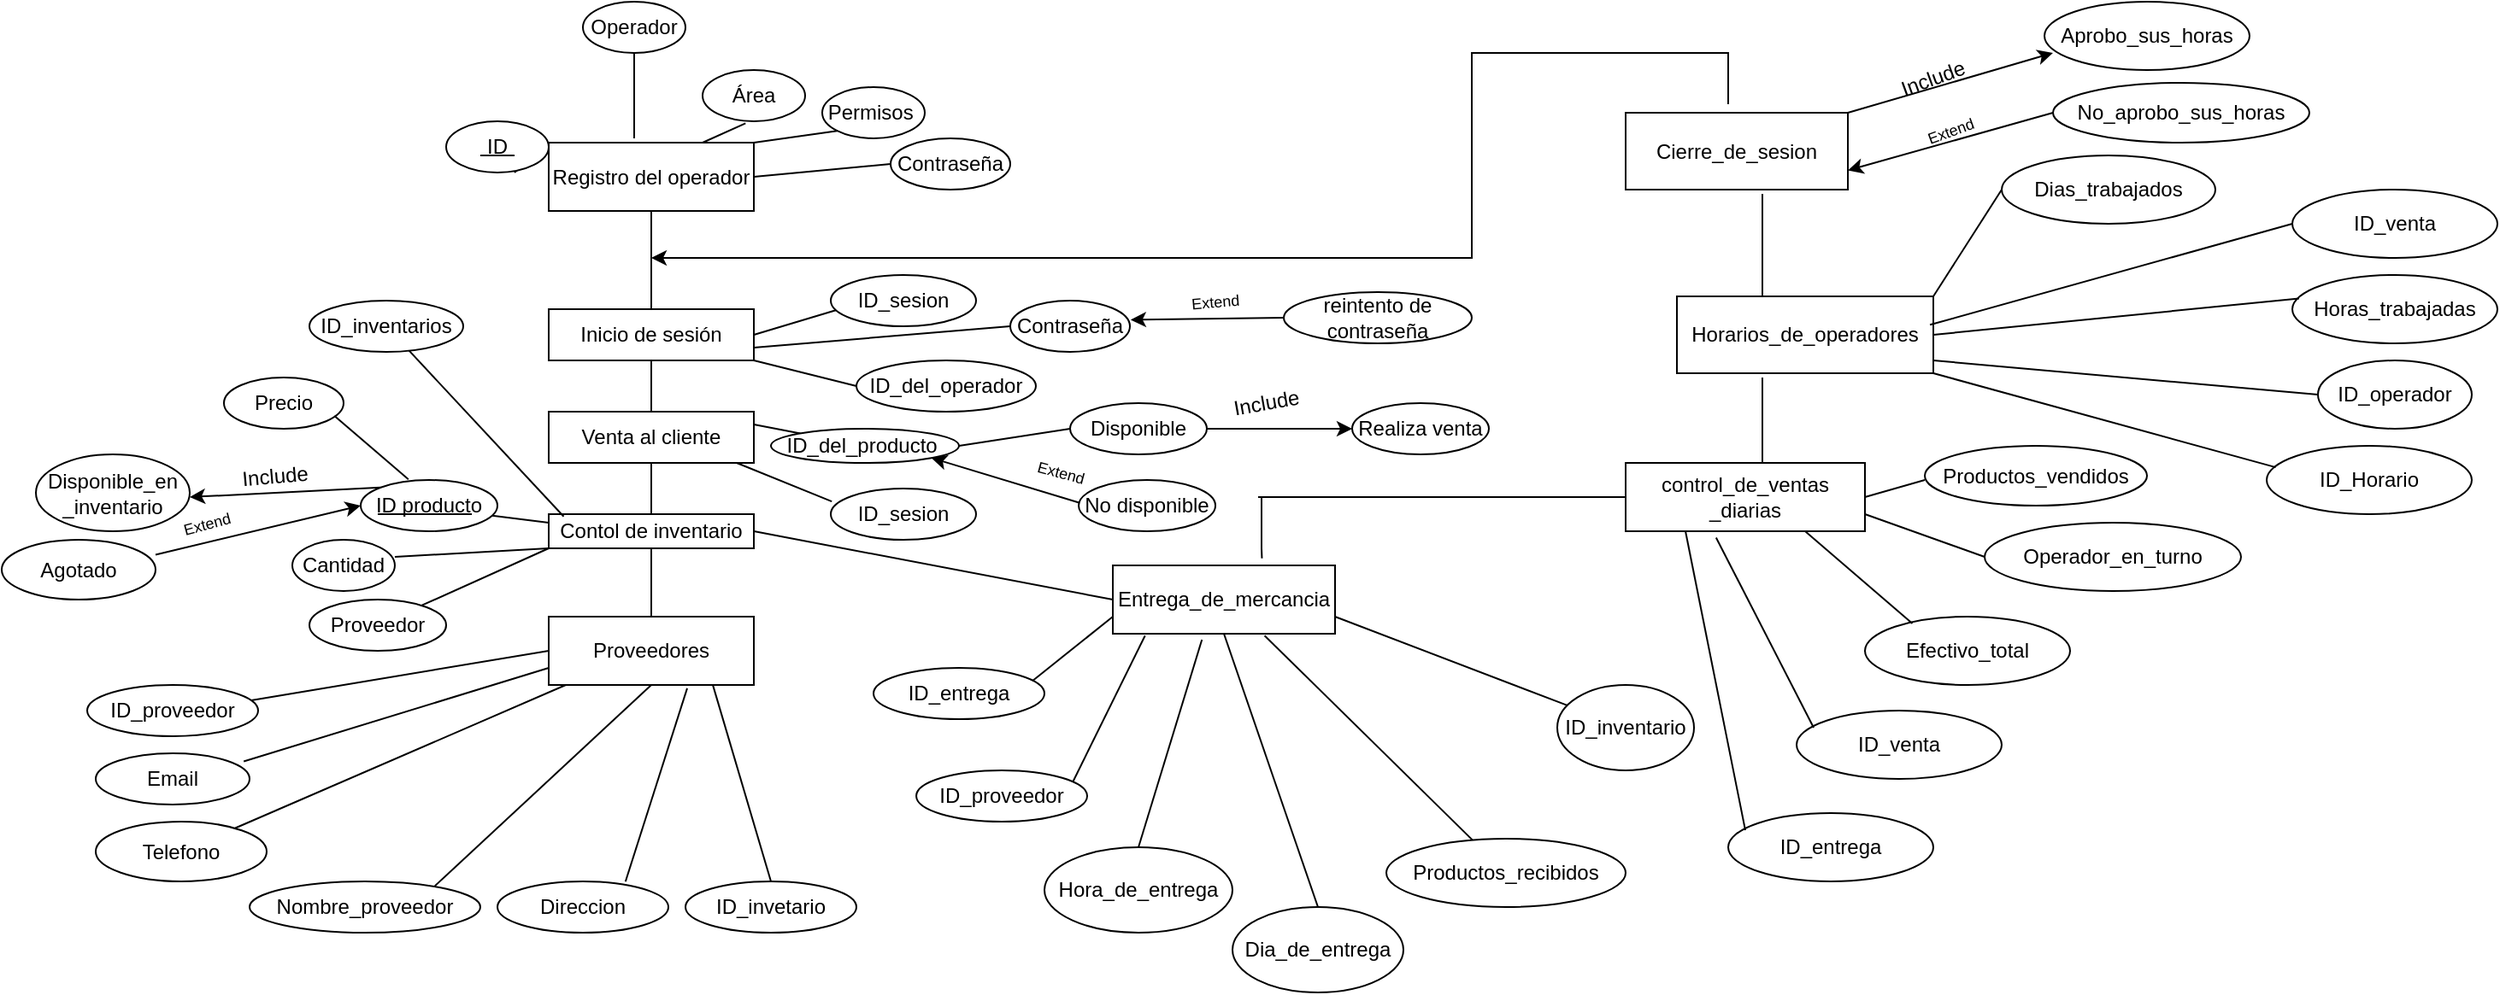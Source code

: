 <mxfile version="23.1.4" type="google">
  <diagram name="Page-1" id="ylj5hwpVgLErkXvnG4pp">
    <mxGraphModel grid="1" page="1" gridSize="10" guides="1" tooltips="1" connect="1" arrows="1" fold="1" pageScale="1" pageWidth="850" pageHeight="1100" math="0" shadow="0">
      <root>
        <mxCell id="0" />
        <mxCell id="1" parent="0" />
        <mxCell id="eLQsRvn9i9R8ugrclSOC-1" value="Registro del operador" style="rounded=0;whiteSpace=wrap;html=1;" vertex="1" parent="1">
          <mxGeometry x="340" y="52.5" width="120" height="40" as="geometry" />
        </mxCell>
        <mxCell id="eLQsRvn9i9R8ugrclSOC-3" value="" style="endArrow=none;html=1;rounded=0;entryX=0;entryY=0;entryDx=0;entryDy=0;" edge="1" parent="1" target="eLQsRvn9i9R8ugrclSOC-1">
          <mxGeometry width="50" height="50" relative="1" as="geometry">
            <mxPoint x="320" y="70" as="sourcePoint" />
            <mxPoint x="340" y="70" as="targetPoint" />
          </mxGeometry>
        </mxCell>
        <mxCell id="eLQsRvn9i9R8ugrclSOC-4" value="ID" style="ellipse;whiteSpace=wrap;html=1;" vertex="1" parent="1">
          <mxGeometry x="280" y="40" width="60" height="30" as="geometry" />
        </mxCell>
        <mxCell id="eLQsRvn9i9R8ugrclSOC-5" value="" style="endArrow=none;html=1;rounded=0;" edge="1" parent="1">
          <mxGeometry width="50" height="50" relative="1" as="geometry">
            <mxPoint x="300" y="60" as="sourcePoint" />
            <mxPoint x="300" y="60" as="targetPoint" />
            <Array as="points">
              <mxPoint x="320" y="60" />
            </Array>
          </mxGeometry>
        </mxCell>
        <mxCell id="eLQsRvn9i9R8ugrclSOC-7" value="Operador" style="ellipse;whiteSpace=wrap;html=1;" vertex="1" parent="1">
          <mxGeometry x="360" y="-30" width="60" height="30" as="geometry" />
        </mxCell>
        <mxCell id="eLQsRvn9i9R8ugrclSOC-8" value="" style="endArrow=none;html=1;rounded=0;entryX=0.5;entryY=1;entryDx=0;entryDy=0;" edge="1" parent="1" target="eLQsRvn9i9R8ugrclSOC-7">
          <mxGeometry width="50" height="50" relative="1" as="geometry">
            <mxPoint x="390" y="50" as="sourcePoint" />
            <mxPoint x="540" y="30" as="targetPoint" />
            <Array as="points" />
          </mxGeometry>
        </mxCell>
        <mxCell id="eLQsRvn9i9R8ugrclSOC-16" value="Área" style="ellipse;whiteSpace=wrap;html=1;" vertex="1" parent="1">
          <mxGeometry x="430" y="10" width="60" height="30" as="geometry" />
        </mxCell>
        <mxCell id="eLQsRvn9i9R8ugrclSOC-17" value="" style="endArrow=none;html=1;rounded=0;entryX=0.419;entryY=1.039;entryDx=0;entryDy=0;entryPerimeter=0;exitX=0.75;exitY=0;exitDx=0;exitDy=0;" edge="1" parent="1" source="eLQsRvn9i9R8ugrclSOC-1" target="eLQsRvn9i9R8ugrclSOC-16">
          <mxGeometry width="50" height="50" relative="1" as="geometry">
            <mxPoint x="400" y="160" as="sourcePoint" />
            <mxPoint x="450" y="110" as="targetPoint" />
          </mxGeometry>
        </mxCell>
        <mxCell id="eLQsRvn9i9R8ugrclSOC-18" value="Permisos&amp;nbsp;" style="ellipse;whiteSpace=wrap;html=1;" vertex="1" parent="1">
          <mxGeometry x="500" y="20" width="60" height="30" as="geometry" />
        </mxCell>
        <mxCell id="eLQsRvn9i9R8ugrclSOC-19" value="" style="endArrow=none;html=1;rounded=0;entryX=0;entryY=1;entryDx=0;entryDy=0;exitX=1;exitY=0;exitDx=0;exitDy=0;" edge="1" parent="1" source="eLQsRvn9i9R8ugrclSOC-1" target="eLQsRvn9i9R8ugrclSOC-18">
          <mxGeometry width="50" height="50" relative="1" as="geometry">
            <mxPoint x="400" y="160" as="sourcePoint" />
            <mxPoint x="450" y="110" as="targetPoint" />
          </mxGeometry>
        </mxCell>
        <mxCell id="eLQsRvn9i9R8ugrclSOC-20" value="Contraseña" style="ellipse;whiteSpace=wrap;html=1;" vertex="1" parent="1">
          <mxGeometry x="540" y="50" width="70" height="30" as="geometry" />
        </mxCell>
        <mxCell id="eLQsRvn9i9R8ugrclSOC-21" value="" style="endArrow=none;html=1;rounded=0;entryX=0;entryY=0.5;entryDx=0;entryDy=0;exitX=1;exitY=0.5;exitDx=0;exitDy=0;" edge="1" parent="1" source="eLQsRvn9i9R8ugrclSOC-1" target="eLQsRvn9i9R8ugrclSOC-20">
          <mxGeometry width="50" height="50" relative="1" as="geometry">
            <mxPoint x="400" y="160" as="sourcePoint" />
            <mxPoint x="450" y="110" as="targetPoint" />
          </mxGeometry>
        </mxCell>
        <mxCell id="eLQsRvn9i9R8ugrclSOC-22" value="" style="endArrow=none;html=1;rounded=0;entryX=0.5;entryY=1;entryDx=0;entryDy=0;" edge="1" parent="1" target="eLQsRvn9i9R8ugrclSOC-1">
          <mxGeometry width="50" height="50" relative="1" as="geometry">
            <mxPoint x="400" y="150" as="sourcePoint" />
            <mxPoint x="450" y="170" as="targetPoint" />
          </mxGeometry>
        </mxCell>
        <mxCell id="eLQsRvn9i9R8ugrclSOC-23" value="Inicio de sesión" style="rounded=0;whiteSpace=wrap;html=1;" vertex="1" parent="1">
          <mxGeometry x="340" y="150" width="120" height="30" as="geometry" />
        </mxCell>
        <mxCell id="eLQsRvn9i9R8ugrclSOC-24" value="" style="endArrow=none;html=1;rounded=0;entryX=1;entryY=0.5;entryDx=0;entryDy=0;" edge="1" parent="1" target="eLQsRvn9i9R8ugrclSOC-23">
          <mxGeometry width="50" height="50" relative="1" as="geometry">
            <mxPoint x="510" y="150" as="sourcePoint" />
            <mxPoint x="450" y="170" as="targetPoint" />
          </mxGeometry>
        </mxCell>
        <mxCell id="eLQsRvn9i9R8ugrclSOC-25" value="ID_sesion" style="ellipse;whiteSpace=wrap;html=1;" vertex="1" parent="1">
          <mxGeometry x="505" y="130" width="85" height="30" as="geometry" />
        </mxCell>
        <mxCell id="eLQsRvn9i9R8ugrclSOC-27" value="" style="endArrow=none;html=1;rounded=0;entryX=1;entryY=0.75;entryDx=0;entryDy=0;exitX=0;exitY=0.5;exitDx=0;exitDy=0;" edge="1" parent="1" source="eLQsRvn9i9R8ugrclSOC-28" target="eLQsRvn9i9R8ugrclSOC-23">
          <mxGeometry width="50" height="50" relative="1" as="geometry">
            <mxPoint x="580" y="170" as="sourcePoint" />
            <mxPoint x="450" y="170" as="targetPoint" />
          </mxGeometry>
        </mxCell>
        <mxCell id="eLQsRvn9i9R8ugrclSOC-28" value="Contraseña" style="ellipse;whiteSpace=wrap;html=1;" vertex="1" parent="1">
          <mxGeometry x="610" y="145" width="70" height="30" as="geometry" />
        </mxCell>
        <mxCell id="eLQsRvn9i9R8ugrclSOC-30" value="reintento de contraseña" style="ellipse;whiteSpace=wrap;html=1;" vertex="1" parent="1">
          <mxGeometry x="770" y="140" width="110" height="30" as="geometry" />
        </mxCell>
        <mxCell id="eLQsRvn9i9R8ugrclSOC-31" value="&lt;font style=&quot;font-size: 9px;&quot;&gt;Extend&lt;/font&gt;" style="text;html=1;align=center;verticalAlign=middle;whiteSpace=wrap;rounded=0;rotation=-5;" vertex="1" parent="1">
          <mxGeometry x="700" y="130" width="60" height="30" as="geometry" />
        </mxCell>
        <mxCell id="eLQsRvn9i9R8ugrclSOC-32" value="" style="endArrow=classic;html=1;rounded=0;exitX=0;exitY=0.5;exitDx=0;exitDy=0;entryX=1.006;entryY=0.373;entryDx=0;entryDy=0;entryPerimeter=0;" edge="1" parent="1" source="eLQsRvn9i9R8ugrclSOC-30" target="eLQsRvn9i9R8ugrclSOC-28">
          <mxGeometry width="50" height="50" relative="1" as="geometry">
            <mxPoint x="700" y="160" as="sourcePoint" />
            <mxPoint x="500" y="170" as="targetPoint" />
          </mxGeometry>
        </mxCell>
        <mxCell id="eLQsRvn9i9R8ugrclSOC-33" value="" style="endArrow=none;html=1;rounded=0;entryX=0.5;entryY=1;entryDx=0;entryDy=0;" edge="1" parent="1" target="eLQsRvn9i9R8ugrclSOC-23">
          <mxGeometry width="50" height="50" relative="1" as="geometry">
            <mxPoint x="400" y="210" as="sourcePoint" />
            <mxPoint x="500" y="170" as="targetPoint" />
          </mxGeometry>
        </mxCell>
        <mxCell id="eLQsRvn9i9R8ugrclSOC-35" value="Venta al cliente" style="rounded=0;whiteSpace=wrap;html=1;" vertex="1" parent="1">
          <mxGeometry x="340" y="210" width="120" height="30" as="geometry" />
        </mxCell>
        <mxCell id="eLQsRvn9i9R8ugrclSOC-36" value="" style="endArrow=none;html=1;rounded=0;exitX=1;exitY=0.25;exitDx=0;exitDy=0;" edge="1" parent="1" source="eLQsRvn9i9R8ugrclSOC-35" target="eLQsRvn9i9R8ugrclSOC-37">
          <mxGeometry width="50" height="50" relative="1" as="geometry">
            <mxPoint x="450" y="220" as="sourcePoint" />
            <mxPoint x="510" y="210" as="targetPoint" />
          </mxGeometry>
        </mxCell>
        <mxCell id="eLQsRvn9i9R8ugrclSOC-37" value="ID_del_producto&amp;nbsp;" style="ellipse;whiteSpace=wrap;html=1;" vertex="1" parent="1">
          <mxGeometry x="470" y="220" width="110" height="20" as="geometry" />
        </mxCell>
        <mxCell id="eLQsRvn9i9R8ugrclSOC-41" value="" style="endArrow=none;html=1;rounded=0;exitX=1;exitY=0.5;exitDx=0;exitDy=0;entryX=0;entryY=0.5;entryDx=0;entryDy=0;" edge="1" parent="1" source="eLQsRvn9i9R8ugrclSOC-37" target="eLQsRvn9i9R8ugrclSOC-49">
          <mxGeometry width="50" height="50" relative="1" as="geometry">
            <mxPoint x="560" y="280" as="sourcePoint" />
            <mxPoint x="611.84" y="220.95" as="targetPoint" />
          </mxGeometry>
        </mxCell>
        <mxCell id="eLQsRvn9i9R8ugrclSOC-48" value="Cantidad" style="ellipse;whiteSpace=wrap;html=1;" vertex="1" parent="1">
          <mxGeometry x="190" y="285" width="59.98" height="30" as="geometry" />
        </mxCell>
        <mxCell id="eLQsRvn9i9R8ugrclSOC-49" value="Disponible" style="ellipse;whiteSpace=wrap;html=1;" vertex="1" parent="1">
          <mxGeometry x="645" y="205" width="80" height="30" as="geometry" />
        </mxCell>
        <mxCell id="eLQsRvn9i9R8ugrclSOC-50" value="No disponible" style="ellipse;whiteSpace=wrap;html=1;" vertex="1" parent="1">
          <mxGeometry x="650.02" y="250" width="80" height="30" as="geometry" />
        </mxCell>
        <mxCell id="eLQsRvn9i9R8ugrclSOC-51" value="&lt;font style=&quot;font-size: 9px;&quot;&gt;Extend&lt;/font&gt;" style="text;html=1;align=center;verticalAlign=middle;whiteSpace=wrap;rounded=0;rotation=15;" vertex="1" parent="1">
          <mxGeometry x="610" y="230" width="60" height="30" as="geometry" />
        </mxCell>
        <mxCell id="eLQsRvn9i9R8ugrclSOC-52" value="" style="endArrow=classic;html=1;rounded=0;exitX=0.75;exitY=1;exitDx=0;exitDy=0;entryX=1;entryY=1;entryDx=0;entryDy=0;" edge="1" parent="1" source="eLQsRvn9i9R8ugrclSOC-51" target="eLQsRvn9i9R8ugrclSOC-37">
          <mxGeometry width="50" height="50" relative="1" as="geometry">
            <mxPoint x="450" y="290" as="sourcePoint" />
            <mxPoint x="500" y="240" as="targetPoint" />
          </mxGeometry>
        </mxCell>
        <mxCell id="eLQsRvn9i9R8ugrclSOC-53" value="" style="endArrow=none;html=1;rounded=0;entryX=0.5;entryY=1;entryDx=0;entryDy=0;" edge="1" parent="1" target="eLQsRvn9i9R8ugrclSOC-35">
          <mxGeometry width="50" height="50" relative="1" as="geometry">
            <mxPoint x="400" y="270" as="sourcePoint" />
            <mxPoint x="500" y="300" as="targetPoint" />
          </mxGeometry>
        </mxCell>
        <mxCell id="eLQsRvn9i9R8ugrclSOC-54" value="Contol de inventario" style="rounded=0;whiteSpace=wrap;html=1;" vertex="1" parent="1">
          <mxGeometry x="340" y="270" width="120" height="20" as="geometry" />
        </mxCell>
        <mxCell id="eLQsRvn9i9R8ugrclSOC-55" value="" style="endArrow=none;html=1;rounded=0;entryX=0;entryY=0.25;entryDx=0;entryDy=0;" edge="1" parent="1" target="eLQsRvn9i9R8ugrclSOC-54">
          <mxGeometry width="50" height="50" relative="1" as="geometry">
            <mxPoint x="300" y="270" as="sourcePoint" />
            <mxPoint x="500" y="180" as="targetPoint" />
          </mxGeometry>
        </mxCell>
        <mxCell id="eLQsRvn9i9R8ugrclSOC-57" value="" style="endArrow=none;html=1;rounded=0;" edge="1" parent="1" target="eLQsRvn9i9R8ugrclSOC-46">
          <mxGeometry width="50" height="50" relative="1" as="geometry">
            <mxPoint x="245" y="270.0" as="sourcePoint" />
            <mxPoint x="265" y="270.0" as="targetPoint" />
            <Array as="points" />
          </mxGeometry>
        </mxCell>
        <mxCell id="eLQsRvn9i9R8ugrclSOC-46" value="ID producto" style="ellipse;whiteSpace=wrap;html=1;" vertex="1" parent="1">
          <mxGeometry x="230" y="250" width="80" height="30" as="geometry" />
        </mxCell>
        <mxCell id="eLQsRvn9i9R8ugrclSOC-58" value="" style="endArrow=none;html=1;rounded=0;exitX=0.125;exitY=0.667;exitDx=0;exitDy=0;exitPerimeter=0;" edge="1" parent="1" source="eLQsRvn9i9R8ugrclSOC-46">
          <mxGeometry width="50" height="50" relative="1" as="geometry">
            <mxPoint x="245" y="320" as="sourcePoint" />
            <mxPoint x="295" y="270" as="targetPoint" />
          </mxGeometry>
        </mxCell>
        <mxCell id="eLQsRvn9i9R8ugrclSOC-59" value="" style="endArrow=none;html=1;rounded=0;" edge="1" parent="1">
          <mxGeometry width="50" height="50" relative="1" as="geometry">
            <mxPoint x="249.98" y="295" as="sourcePoint" />
            <mxPoint x="340" y="290" as="targetPoint" />
            <Array as="points" />
          </mxGeometry>
        </mxCell>
        <mxCell id="eLQsRvn9i9R8ugrclSOC-60" value="Proveedor" style="ellipse;whiteSpace=wrap;html=1;" vertex="1" parent="1">
          <mxGeometry x="200" y="320" width="80" height="30" as="geometry" />
        </mxCell>
        <mxCell id="eLQsRvn9i9R8ugrclSOC-61" value="" style="endArrow=none;html=1;rounded=0;entryX=0;entryY=1;entryDx=0;entryDy=0;" edge="1" parent="1" source="eLQsRvn9i9R8ugrclSOC-60" target="eLQsRvn9i9R8ugrclSOC-54">
          <mxGeometry width="50" height="50" relative="1" as="geometry">
            <mxPoint x="290" y="330" as="sourcePoint" />
            <mxPoint x="340" y="280" as="targetPoint" />
          </mxGeometry>
        </mxCell>
        <mxCell id="eLQsRvn9i9R8ugrclSOC-62" value="Precio" style="ellipse;whiteSpace=wrap;html=1;" vertex="1" parent="1">
          <mxGeometry x="150" y="190" width="70" height="30" as="geometry" />
        </mxCell>
        <mxCell id="eLQsRvn9i9R8ugrclSOC-63" value="" style="endArrow=none;html=1;rounded=0;exitX=0.349;exitY=-0.012;exitDx=0;exitDy=0;exitPerimeter=0;entryX=0.924;entryY=0.749;entryDx=0;entryDy=0;entryPerimeter=0;" edge="1" parent="1" source="eLQsRvn9i9R8ugrclSOC-46" target="eLQsRvn9i9R8ugrclSOC-62">
          <mxGeometry width="50" height="50" relative="1" as="geometry">
            <mxPoint x="160" y="260" as="sourcePoint" />
            <mxPoint x="210" y="210" as="targetPoint" />
          </mxGeometry>
        </mxCell>
        <mxCell id="eLQsRvn9i9R8ugrclSOC-64" value="" style="endArrow=classic;html=1;rounded=0;exitX=1;exitY=0.5;exitDx=0;exitDy=0;entryX=0;entryY=0.5;entryDx=0;entryDy=0;" edge="1" parent="1" source="eLQsRvn9i9R8ugrclSOC-49" target="eLQsRvn9i9R8ugrclSOC-65">
          <mxGeometry width="50" height="50" relative="1" as="geometry">
            <mxPoint x="760" y="210" as="sourcePoint" />
            <mxPoint x="720" y="210" as="targetPoint" />
          </mxGeometry>
        </mxCell>
        <mxCell id="eLQsRvn9i9R8ugrclSOC-65" value="Realiza venta" style="ellipse;whiteSpace=wrap;html=1;" vertex="1" parent="1">
          <mxGeometry x="810" y="205" width="80" height="30" as="geometry" />
        </mxCell>
        <mxCell id="eLQsRvn9i9R8ugrclSOC-66" value="Include" style="text;html=1;align=center;verticalAlign=middle;whiteSpace=wrap;rounded=0;rotation=-10;" vertex="1" parent="1">
          <mxGeometry x="730.02" y="190" width="60" height="30" as="geometry" />
        </mxCell>
        <mxCell id="eLQsRvn9i9R8ugrclSOC-68" value="" style="endArrow=classic;html=1;rounded=0;exitX=0;exitY=0;exitDx=0;exitDy=0;" edge="1" parent="1" source="eLQsRvn9i9R8ugrclSOC-46">
          <mxGeometry width="50" height="50" relative="1" as="geometry">
            <mxPoint x="490" y="420" as="sourcePoint" />
            <mxPoint x="130" y="260" as="targetPoint" />
          </mxGeometry>
        </mxCell>
        <mxCell id="eLQsRvn9i9R8ugrclSOC-69" value="Disponible_en _inventario" style="ellipse;whiteSpace=wrap;html=1;" vertex="1" parent="1">
          <mxGeometry x="40" y="235" width="90" height="45" as="geometry" />
        </mxCell>
        <mxCell id="eLQsRvn9i9R8ugrclSOC-70" value="Agotado" style="ellipse;whiteSpace=wrap;html=1;" vertex="1" parent="1">
          <mxGeometry x="20" y="285" width="90" height="35" as="geometry" />
        </mxCell>
        <mxCell id="eLQsRvn9i9R8ugrclSOC-71" value="Include" style="text;html=1;align=center;verticalAlign=middle;whiteSpace=wrap;rounded=0;rotation=-5;" vertex="1" parent="1">
          <mxGeometry x="150" y="230" width="60" height="35" as="geometry" />
        </mxCell>
        <mxCell id="eLQsRvn9i9R8ugrclSOC-73" value="" style="endArrow=classic;html=1;rounded=0;exitX=1;exitY=0.25;exitDx=0;exitDy=0;exitPerimeter=0;entryX=0;entryY=0.5;entryDx=0;entryDy=0;" edge="1" parent="1" source="eLQsRvn9i9R8ugrclSOC-70" target="eLQsRvn9i9R8ugrclSOC-46">
          <mxGeometry width="50" height="50" relative="1" as="geometry">
            <mxPoint x="150" y="297" as="sourcePoint" />
            <mxPoint x="90" y="303" as="targetPoint" />
          </mxGeometry>
        </mxCell>
        <mxCell id="eLQsRvn9i9R8ugrclSOC-75" value="&lt;font style=&quot;font-size: 9px;&quot;&gt;Extend&lt;/font&gt;" style="text;html=1;align=center;verticalAlign=middle;whiteSpace=wrap;rounded=0;rotation=-15;" vertex="1" parent="1">
          <mxGeometry x="110" y="260" width="60" height="30" as="geometry" />
        </mxCell>
        <mxCell id="eLQsRvn9i9R8ugrclSOC-81" value="" style="endArrow=none;html=1;rounded=0;entryX=0.5;entryY=1;entryDx=0;entryDy=0;" edge="1" parent="1" target="eLQsRvn9i9R8ugrclSOC-54">
          <mxGeometry width="50" height="50" relative="1" as="geometry">
            <mxPoint x="400" y="330" as="sourcePoint" />
            <mxPoint x="540" y="370" as="targetPoint" />
          </mxGeometry>
        </mxCell>
        <mxCell id="eLQsRvn9i9R8ugrclSOC-82" value="Proveedores" style="rounded=0;whiteSpace=wrap;html=1;" vertex="1" parent="1">
          <mxGeometry x="340" y="330" width="120" height="40" as="geometry" />
        </mxCell>
        <mxCell id="eLQsRvn9i9R8ugrclSOC-88" value="" style="endArrow=none;html=1;rounded=0;" edge="1" parent="1" target="eLQsRvn9i9R8ugrclSOC-89">
          <mxGeometry width="50" height="50" relative="1" as="geometry">
            <mxPoint x="350" y="370" as="sourcePoint" />
            <mxPoint x="590" y="310" as="targetPoint" />
            <Array as="points" />
          </mxGeometry>
        </mxCell>
        <mxCell id="eLQsRvn9i9R8ugrclSOC-89" value="Telefono" style="ellipse;whiteSpace=wrap;html=1;" vertex="1" parent="1">
          <mxGeometry x="75" y="450" width="100" height="35" as="geometry" />
        </mxCell>
        <mxCell id="eLQsRvn9i9R8ugrclSOC-90" value="" style="endArrow=none;html=1;rounded=0;entryX=0;entryY=0.5;entryDx=0;entryDy=0;" edge="1" parent="1" target="eLQsRvn9i9R8ugrclSOC-82">
          <mxGeometry width="50" height="50" relative="1" as="geometry">
            <mxPoint x="160" y="380" as="sourcePoint" />
            <mxPoint x="340" y="340" as="targetPoint" />
          </mxGeometry>
        </mxCell>
        <mxCell id="eLQsRvn9i9R8ugrclSOC-91" value="ID_proveedor" style="ellipse;whiteSpace=wrap;html=1;" vertex="1" parent="1">
          <mxGeometry x="70" y="370" width="100" height="30" as="geometry" />
        </mxCell>
        <mxCell id="eLQsRvn9i9R8ugrclSOC-92" value="Email" style="ellipse;whiteSpace=wrap;html=1;" vertex="1" parent="1">
          <mxGeometry x="75" y="410" width="90" height="30" as="geometry" />
        </mxCell>
        <mxCell id="eLQsRvn9i9R8ugrclSOC-93" value="" style="endArrow=none;html=1;rounded=0;exitX=0.962;exitY=0.159;exitDx=0;exitDy=0;exitPerimeter=0;entryX=0;entryY=0.75;entryDx=0;entryDy=0;" edge="1" parent="1" source="eLQsRvn9i9R8ugrclSOC-92" target="eLQsRvn9i9R8ugrclSOC-82">
          <mxGeometry width="50" height="50" relative="1" as="geometry">
            <mxPoint x="580" y="420" as="sourcePoint" />
            <mxPoint x="630" y="370" as="targetPoint" />
          </mxGeometry>
        </mxCell>
        <mxCell id="eLQsRvn9i9R8ugrclSOC-94" value="" style="endArrow=none;html=1;rounded=0;exitX=1;exitY=0.5;exitDx=0;exitDy=0;entryX=0;entryY=0.5;entryDx=0;entryDy=0;" edge="1" parent="1" source="eLQsRvn9i9R8ugrclSOC-54" target="eLQsRvn9i9R8ugrclSOC-95">
          <mxGeometry width="50" height="50" relative="1" as="geometry">
            <mxPoint x="580" y="240" as="sourcePoint" />
            <mxPoint x="680" y="310" as="targetPoint" />
          </mxGeometry>
        </mxCell>
        <mxCell id="eLQsRvn9i9R8ugrclSOC-95" value="Entrega_de_mercancia" style="rounded=0;whiteSpace=wrap;html=1;" vertex="1" parent="1">
          <mxGeometry x="670" y="300" width="130" height="40" as="geometry" />
        </mxCell>
        <mxCell id="eLQsRvn9i9R8ugrclSOC-96" value="Productos_recibidos" style="ellipse;whiteSpace=wrap;html=1;" vertex="1" parent="1">
          <mxGeometry x="830" y="460" width="140" height="40" as="geometry" />
        </mxCell>
        <mxCell id="eLQsRvn9i9R8ugrclSOC-97" value="" style="endArrow=none;html=1;rounded=0;exitX=0.683;exitY=1.028;exitDx=0;exitDy=0;exitPerimeter=0;" edge="1" parent="1" source="eLQsRvn9i9R8ugrclSOC-95" target="eLQsRvn9i9R8ugrclSOC-96">
          <mxGeometry width="50" height="50" relative="1" as="geometry">
            <mxPoint x="800" y="310" as="sourcePoint" />
            <mxPoint x="860" y="250" as="targetPoint" />
            <Array as="points" />
          </mxGeometry>
        </mxCell>
        <mxCell id="eLQsRvn9i9R8ugrclSOC-98" value="" style="endArrow=none;html=1;rounded=0;entryX=0.5;entryY=0;entryDx=0;entryDy=0;exitX=0.5;exitY=1;exitDx=0;exitDy=0;" edge="1" parent="1" source="eLQsRvn9i9R8ugrclSOC-95" target="eLQsRvn9i9R8ugrclSOC-99">
          <mxGeometry width="50" height="50" relative="1" as="geometry">
            <mxPoint x="800" y="320" as="sourcePoint" />
            <mxPoint x="930" y="320" as="targetPoint" />
            <Array as="points" />
          </mxGeometry>
        </mxCell>
        <mxCell id="eLQsRvn9i9R8ugrclSOC-99" value="Dia_de_entrega" style="ellipse;whiteSpace=wrap;html=1;" vertex="1" parent="1">
          <mxGeometry x="740" y="500" width="100" height="50" as="geometry" />
        </mxCell>
        <mxCell id="eLQsRvn9i9R8ugrclSOC-101" value="" style="endArrow=none;html=1;rounded=0;exitX=0.5;exitY=0;exitDx=0;exitDy=0;entryX=0.401;entryY=1.087;entryDx=0;entryDy=0;entryPerimeter=0;" edge="1" parent="1" source="eLQsRvn9i9R8ugrclSOC-103" target="eLQsRvn9i9R8ugrclSOC-95">
          <mxGeometry width="50" height="50" relative="1" as="geometry">
            <mxPoint x="900" y="350" as="sourcePoint" />
            <mxPoint x="800" y="325" as="targetPoint" />
          </mxGeometry>
        </mxCell>
        <mxCell id="eLQsRvn9i9R8ugrclSOC-103" value="Hora_de_entrega" style="ellipse;whiteSpace=wrap;html=1;" vertex="1" parent="1">
          <mxGeometry x="630" y="465" width="110" height="50" as="geometry" />
        </mxCell>
        <mxCell id="eLQsRvn9i9R8ugrclSOC-104" value="ID_inventario" style="ellipse;whiteSpace=wrap;html=1;" vertex="1" parent="1">
          <mxGeometry x="930" y="370" width="80" height="50" as="geometry" />
        </mxCell>
        <mxCell id="eLQsRvn9i9R8ugrclSOC-105" value="" style="endArrow=none;html=1;rounded=0;entryX=1;entryY=0.75;entryDx=0;entryDy=0;" edge="1" parent="1" source="eLQsRvn9i9R8ugrclSOC-104" target="eLQsRvn9i9R8ugrclSOC-95">
          <mxGeometry width="50" height="50" relative="1" as="geometry">
            <mxPoint x="700" y="390" as="sourcePoint" />
            <mxPoint x="750" y="340" as="targetPoint" />
          </mxGeometry>
        </mxCell>
        <mxCell id="eLQsRvn9i9R8ugrclSOC-108" value="" style="endArrow=none;html=1;rounded=0;" edge="1" parent="1">
          <mxGeometry width="50" height="50" relative="1" as="geometry">
            <mxPoint x="755" y="260" as="sourcePoint" />
            <mxPoint x="975" y="260" as="targetPoint" />
          </mxGeometry>
        </mxCell>
        <mxCell id="eLQsRvn9i9R8ugrclSOC-110" value="" style="endArrow=none;html=1;rounded=0;entryX=0.671;entryY=-0.103;entryDx=0;entryDy=0;entryPerimeter=0;" edge="1" parent="1" target="eLQsRvn9i9R8ugrclSOC-95">
          <mxGeometry width="50" height="50" relative="1" as="geometry">
            <mxPoint x="757" y="260" as="sourcePoint" />
            <mxPoint x="1000" y="280" as="targetPoint" />
            <Array as="points">
              <mxPoint x="757" y="290" />
            </Array>
          </mxGeometry>
        </mxCell>
        <mxCell id="eLQsRvn9i9R8ugrclSOC-112" value="control_de_ventas _diarias" style="rounded=0;whiteSpace=wrap;html=1;" vertex="1" parent="1">
          <mxGeometry x="970" y="240" width="140" height="40" as="geometry" />
        </mxCell>
        <mxCell id="eLQsRvn9i9R8ugrclSOC-113" value="Productos_vendidos" style="ellipse;whiteSpace=wrap;html=1;" vertex="1" parent="1">
          <mxGeometry x="1145" y="230" width="130" height="35" as="geometry" />
        </mxCell>
        <mxCell id="eLQsRvn9i9R8ugrclSOC-114" value="" style="endArrow=none;html=1;rounded=0;exitX=1;exitY=0.5;exitDx=0;exitDy=0;" edge="1" parent="1" source="eLQsRvn9i9R8ugrclSOC-112">
          <mxGeometry width="50" height="50" relative="1" as="geometry">
            <mxPoint x="1095" y="300" as="sourcePoint" />
            <mxPoint x="1145" y="250" as="targetPoint" />
          </mxGeometry>
        </mxCell>
        <mxCell id="eLQsRvn9i9R8ugrclSOC-115" value="Operador_en_turno" style="ellipse;whiteSpace=wrap;html=1;" vertex="1" parent="1">
          <mxGeometry x="1180" y="275" width="150" height="40" as="geometry" />
        </mxCell>
        <mxCell id="eLQsRvn9i9R8ugrclSOC-116" value="" style="endArrow=none;html=1;rounded=0;exitX=1;exitY=0.75;exitDx=0;exitDy=0;entryX=0;entryY=0.5;entryDx=0;entryDy=0;" edge="1" parent="1" source="eLQsRvn9i9R8ugrclSOC-112" target="eLQsRvn9i9R8ugrclSOC-115">
          <mxGeometry width="50" height="50" relative="1" as="geometry">
            <mxPoint x="1100" y="340" as="sourcePoint" />
            <mxPoint x="1150" y="290" as="targetPoint" />
          </mxGeometry>
        </mxCell>
        <mxCell id="eLQsRvn9i9R8ugrclSOC-117" value="Efectivo_total" style="ellipse;whiteSpace=wrap;html=1;" vertex="1" parent="1">
          <mxGeometry x="1110" y="330" width="120" height="40" as="geometry" />
        </mxCell>
        <mxCell id="eLQsRvn9i9R8ugrclSOC-118" value="" style="endArrow=none;html=1;rounded=0;exitX=0.75;exitY=1;exitDx=0;exitDy=0;entryX=0.231;entryY=0.1;entryDx=0;entryDy=0;entryPerimeter=0;" edge="1" parent="1" source="eLQsRvn9i9R8ugrclSOC-112" target="eLQsRvn9i9R8ugrclSOC-117">
          <mxGeometry width="50" height="50" relative="1" as="geometry">
            <mxPoint x="1080" y="380" as="sourcePoint" />
            <mxPoint x="1130" y="330" as="targetPoint" />
          </mxGeometry>
        </mxCell>
        <mxCell id="eLQsRvn9i9R8ugrclSOC-119" value="" style="endArrow=none;html=1;rounded=0;" edge="1" parent="1">
          <mxGeometry width="50" height="50" relative="1" as="geometry">
            <mxPoint x="1050" y="240" as="sourcePoint" />
            <mxPoint x="1050" y="190" as="targetPoint" />
          </mxGeometry>
        </mxCell>
        <mxCell id="eLQsRvn9i9R8ugrclSOC-120" value="Horarios_de_operadores" style="rounded=0;whiteSpace=wrap;html=1;" vertex="1" parent="1">
          <mxGeometry x="1000" y="142.5" width="150" height="45" as="geometry" />
        </mxCell>
        <mxCell id="eLQsRvn9i9R8ugrclSOC-122" value="" style="endArrow=none;html=1;rounded=0;exitX=1;exitY=0;exitDx=0;exitDy=0;entryX=0;entryY=0.5;entryDx=0;entryDy=0;" edge="1" parent="1" source="eLQsRvn9i9R8ugrclSOC-120" target="eLQsRvn9i9R8ugrclSOC-129">
          <mxGeometry width="50" height="50" relative="1" as="geometry">
            <mxPoint x="1150" y="140" as="sourcePoint" />
            <mxPoint x="1260" y="110" as="targetPoint" />
          </mxGeometry>
        </mxCell>
        <mxCell id="eLQsRvn9i9R8ugrclSOC-123" value="Horas_trabajadas" style="ellipse;whiteSpace=wrap;html=1;" vertex="1" parent="1">
          <mxGeometry x="1360" y="130" width="120" height="40" as="geometry" />
        </mxCell>
        <mxCell id="eLQsRvn9i9R8ugrclSOC-124" value="" style="endArrow=none;html=1;rounded=0;exitX=1;exitY=0.5;exitDx=0;exitDy=0;entryX=0.033;entryY=0.343;entryDx=0;entryDy=0;entryPerimeter=0;" edge="1" parent="1" source="eLQsRvn9i9R8ugrclSOC-120" target="eLQsRvn9i9R8ugrclSOC-123">
          <mxGeometry width="50" height="50" relative="1" as="geometry">
            <mxPoint x="1225" y="180.44" as="sourcePoint" />
            <mxPoint x="1210" y="160" as="targetPoint" />
          </mxGeometry>
        </mxCell>
        <mxCell id="eLQsRvn9i9R8ugrclSOC-125" value="ID_operador" style="ellipse;whiteSpace=wrap;html=1;" vertex="1" parent="1">
          <mxGeometry x="1375" y="180" width="90" height="40" as="geometry" />
        </mxCell>
        <mxCell id="eLQsRvn9i9R8ugrclSOC-126" value="" style="endArrow=none;html=1;rounded=0;entryX=0;entryY=0.5;entryDx=0;entryDy=0;" edge="1" parent="1" target="eLQsRvn9i9R8ugrclSOC-125">
          <mxGeometry width="50" height="50" relative="1" as="geometry">
            <mxPoint x="1150" y="180" as="sourcePoint" />
            <mxPoint x="1300" y="190" as="targetPoint" />
          </mxGeometry>
        </mxCell>
        <mxCell id="eLQsRvn9i9R8ugrclSOC-129" value="Dias_trabajados" style="ellipse;whiteSpace=wrap;html=1;" vertex="1" parent="1">
          <mxGeometry x="1190" y="60" width="125" height="40" as="geometry" />
        </mxCell>
        <mxCell id="eLQsRvn9i9R8ugrclSOC-130" value="" style="endArrow=none;html=1;rounded=0;" edge="1" parent="1">
          <mxGeometry width="50" height="50" relative="1" as="geometry">
            <mxPoint x="1050" y="142.5" as="sourcePoint" />
            <mxPoint x="1050" y="82.5" as="targetPoint" />
          </mxGeometry>
        </mxCell>
        <mxCell id="eLQsRvn9i9R8ugrclSOC-131" value="Cierre_de_sesion" style="rounded=0;whiteSpace=wrap;html=1;" vertex="1" parent="1">
          <mxGeometry x="970" y="35" width="130" height="45" as="geometry" />
        </mxCell>
        <mxCell id="eLQsRvn9i9R8ugrclSOC-134" value="Aprobo_sus_horas" style="ellipse;whiteSpace=wrap;html=1;" vertex="1" parent="1">
          <mxGeometry x="1215" y="-30" width="120" height="40" as="geometry" />
        </mxCell>
        <mxCell id="eLQsRvn9i9R8ugrclSOC-135" value="Include" style="text;html=1;align=center;verticalAlign=middle;whiteSpace=wrap;rounded=0;rotation=-20;" vertex="1" parent="1">
          <mxGeometry x="1120" width="60" height="30" as="geometry" />
        </mxCell>
        <mxCell id="eLQsRvn9i9R8ugrclSOC-136" value="" style="endArrow=classic;html=1;rounded=0;exitX=1;exitY=0;exitDx=0;exitDy=0;" edge="1" parent="1" source="eLQsRvn9i9R8ugrclSOC-131">
          <mxGeometry width="50" height="50" relative="1" as="geometry">
            <mxPoint x="1170" y="50" as="sourcePoint" />
            <mxPoint x="1220" as="targetPoint" />
          </mxGeometry>
        </mxCell>
        <mxCell id="eLQsRvn9i9R8ugrclSOC-137" value="No_aprobo_sus_horas" style="ellipse;whiteSpace=wrap;html=1;" vertex="1" parent="1">
          <mxGeometry x="1220" y="17.5" width="150" height="35" as="geometry" />
        </mxCell>
        <mxCell id="eLQsRvn9i9R8ugrclSOC-138" value="" style="endArrow=classic;html=1;rounded=0;entryX=1;entryY=0.75;entryDx=0;entryDy=0;exitX=0;exitY=0.5;exitDx=0;exitDy=0;" edge="1" parent="1" source="eLQsRvn9i9R8ugrclSOC-137" target="eLQsRvn9i9R8ugrclSOC-131">
          <mxGeometry width="50" height="50" relative="1" as="geometry">
            <mxPoint x="1210" y="40" as="sourcePoint" />
            <mxPoint x="1110" y="70" as="targetPoint" />
          </mxGeometry>
        </mxCell>
        <mxCell id="eLQsRvn9i9R8ugrclSOC-139" value="&lt;font style=&quot;font-size: 9px;&quot;&gt;Extend&lt;/font&gt;" style="text;html=1;align=center;verticalAlign=middle;whiteSpace=wrap;rounded=0;rotation=-20;" vertex="1" parent="1">
          <mxGeometry x="1130" y="30" width="60" height="30" as="geometry" />
        </mxCell>
        <mxCell id="eLQsRvn9i9R8ugrclSOC-141" value="" style="endArrow=classic;html=1;rounded=0;" edge="1" parent="1">
          <mxGeometry width="50" height="50" relative="1" as="geometry">
            <mxPoint x="1030" y="30" as="sourcePoint" />
            <mxPoint x="400" y="120" as="targetPoint" />
            <Array as="points">
              <mxPoint x="1030" />
              <mxPoint x="880" />
              <mxPoint x="880" y="120" />
            </Array>
          </mxGeometry>
        </mxCell>
        <mxCell id="eLQsRvn9i9R8ugrclSOC-143" value="" style="endArrow=none;html=1;rounded=0;entryX=1;entryY=1;entryDx=0;entryDy=0;exitX=0;exitY=0.5;exitDx=0;exitDy=0;" edge="1" parent="1" source="eLQsRvn9i9R8ugrclSOC-144" target="eLQsRvn9i9R8ugrclSOC-23">
          <mxGeometry width="50" height="50" relative="1" as="geometry">
            <mxPoint x="500" y="200" as="sourcePoint" />
            <mxPoint x="450" y="215" as="targetPoint" />
          </mxGeometry>
        </mxCell>
        <mxCell id="eLQsRvn9i9R8ugrclSOC-144" value="ID_del_operador" style="ellipse;whiteSpace=wrap;html=1;" vertex="1" parent="1">
          <mxGeometry x="520" y="180" width="105" height="30" as="geometry" />
        </mxCell>
        <mxCell id="eLQsRvn9i9R8ugrclSOC-145" value="" style="endArrow=none;html=1;rounded=0;entryX=1;entryY=0.5;entryDx=0;entryDy=0;exitX=0.007;exitY=0.253;exitDx=0;exitDy=0;exitPerimeter=0;" edge="1" parent="1" source="eLQsRvn9i9R8ugrclSOC-146">
          <mxGeometry width="50" height="50" relative="1" as="geometry">
            <mxPoint x="500" y="225" as="sourcePoint" />
            <mxPoint x="450" y="240" as="targetPoint" />
          </mxGeometry>
        </mxCell>
        <mxCell id="eLQsRvn9i9R8ugrclSOC-146" value="ID_sesion" style="ellipse;whiteSpace=wrap;html=1;" vertex="1" parent="1">
          <mxGeometry x="505" y="255" width="85" height="30" as="geometry" />
        </mxCell>
        <mxCell id="eLQsRvn9i9R8ugrclSOC-148" value="ID_inventarios" style="ellipse;whiteSpace=wrap;html=1;" vertex="1" parent="1">
          <mxGeometry x="200" y="145" width="90" height="30" as="geometry" />
        </mxCell>
        <mxCell id="eLQsRvn9i9R8ugrclSOC-149" value="" style="endArrow=none;html=1;rounded=0;entryX=0.073;entryY=0.07;entryDx=0;entryDy=0;entryPerimeter=0;" edge="1" parent="1" source="eLQsRvn9i9R8ugrclSOC-148" target="eLQsRvn9i9R8ugrclSOC-54">
          <mxGeometry width="50" height="50" relative="1" as="geometry">
            <mxPoint x="290" y="155" as="sourcePoint" />
            <mxPoint x="340" y="115" as="targetPoint" />
          </mxGeometry>
        </mxCell>
        <mxCell id="eLQsRvn9i9R8ugrclSOC-156" value="" style="endArrow=none;html=1;rounded=0;entryX=0.5;entryY=1;entryDx=0;entryDy=0;exitX=0.8;exitY=0.102;exitDx=0;exitDy=0;exitPerimeter=0;" edge="1" parent="1" source="eLQsRvn9i9R8ugrclSOC-157" target="eLQsRvn9i9R8ugrclSOC-82">
          <mxGeometry width="50" height="50" relative="1" as="geometry">
            <mxPoint x="342.08" y="458.68" as="sourcePoint" />
            <mxPoint x="505.0" y="410.0" as="targetPoint" />
          </mxGeometry>
        </mxCell>
        <mxCell id="eLQsRvn9i9R8ugrclSOC-157" value="Nombre_proveedor" style="ellipse;whiteSpace=wrap;html=1;" vertex="1" parent="1">
          <mxGeometry x="165" y="485" width="135" height="30" as="geometry" />
        </mxCell>
        <mxCell id="eLQsRvn9i9R8ugrclSOC-158" value="" style="endArrow=none;html=1;rounded=0;entryX=0.675;entryY=1.048;entryDx=0;entryDy=0;entryPerimeter=0;exitX=0.749;exitY=0.004;exitDx=0;exitDy=0;exitPerimeter=0;" edge="1" parent="1" source="eLQsRvn9i9R8ugrclSOC-159" target="eLQsRvn9i9R8ugrclSOC-82">
          <mxGeometry width="50" height="50" relative="1" as="geometry">
            <mxPoint x="400" y="495" as="sourcePoint" />
            <mxPoint x="580" y="465" as="targetPoint" />
          </mxGeometry>
        </mxCell>
        <mxCell id="eLQsRvn9i9R8ugrclSOC-159" value="Direccion" style="ellipse;whiteSpace=wrap;html=1;" vertex="1" parent="1">
          <mxGeometry x="310" y="485" width="100" height="30" as="geometry" />
        </mxCell>
        <mxCell id="eLQsRvn9i9R8ugrclSOC-161" value="" style="endArrow=none;html=1;rounded=0;entryX=0.799;entryY=0.989;entryDx=0;entryDy=0;entryPerimeter=0;exitX=0.5;exitY=0;exitDx=0;exitDy=0;" edge="1" parent="1" source="eLQsRvn9i9R8ugrclSOC-162" target="eLQsRvn9i9R8ugrclSOC-82">
          <mxGeometry width="50" height="50" relative="1" as="geometry">
            <mxPoint x="510" y="495" as="sourcePoint" />
            <mxPoint x="690" y="465" as="targetPoint" />
          </mxGeometry>
        </mxCell>
        <mxCell id="eLQsRvn9i9R8ugrclSOC-162" value="ID_invetario" style="ellipse;whiteSpace=wrap;html=1;" vertex="1" parent="1">
          <mxGeometry x="420" y="485" width="100" height="30" as="geometry" />
        </mxCell>
        <mxCell id="eLQsRvn9i9R8ugrclSOC-163" value="" style="endArrow=none;html=1;rounded=0;entryX=0;entryY=0.75;entryDx=0;entryDy=0;" edge="1" parent="1" target="eLQsRvn9i9R8ugrclSOC-95">
          <mxGeometry width="50" height="50" relative="1" as="geometry">
            <mxPoint x="620" y="370" as="sourcePoint" />
            <mxPoint x="800" y="340" as="targetPoint" />
          </mxGeometry>
        </mxCell>
        <mxCell id="eLQsRvn9i9R8ugrclSOC-164" value="ID_entrega" style="ellipse;whiteSpace=wrap;html=1;" vertex="1" parent="1">
          <mxGeometry x="530" y="360" width="100" height="30" as="geometry" />
        </mxCell>
        <mxCell id="eLQsRvn9i9R8ugrclSOC-165" value="" style="endArrow=none;html=1;rounded=0;entryX=0.145;entryY=1.028;entryDx=0;entryDy=0;entryPerimeter=0;" edge="1" parent="1" target="eLQsRvn9i9R8ugrclSOC-95">
          <mxGeometry width="50" height="50" relative="1" as="geometry">
            <mxPoint x="645.02" y="430" as="sourcePoint" />
            <mxPoint x="825.02" y="400" as="targetPoint" />
          </mxGeometry>
        </mxCell>
        <mxCell id="eLQsRvn9i9R8ugrclSOC-166" value="ID_proveedor" style="ellipse;whiteSpace=wrap;html=1;" vertex="1" parent="1">
          <mxGeometry x="555.02" y="420" width="100" height="30" as="geometry" />
        </mxCell>
        <mxCell id="eLQsRvn9i9R8ugrclSOC-167" value="ID_venta" style="ellipse;whiteSpace=wrap;html=1;" vertex="1" parent="1">
          <mxGeometry x="1070" y="385" width="120" height="40" as="geometry" />
        </mxCell>
        <mxCell id="eLQsRvn9i9R8ugrclSOC-168" value="" style="endArrow=none;html=1;rounded=0;exitX=0.378;exitY=1.093;exitDx=0;exitDy=0;exitPerimeter=0;" edge="1" parent="1" source="eLQsRvn9i9R8ugrclSOC-112">
          <mxGeometry width="50" height="50" relative="1" as="geometry">
            <mxPoint x="1060" y="345" as="sourcePoint" />
            <mxPoint x="1080" y="395" as="targetPoint" />
          </mxGeometry>
        </mxCell>
        <mxCell id="eLQsRvn9i9R8ugrclSOC-169" value="ID_entrega" style="ellipse;whiteSpace=wrap;html=1;" vertex="1" parent="1">
          <mxGeometry x="1030" y="445" width="120" height="40" as="geometry" />
        </mxCell>
        <mxCell id="eLQsRvn9i9R8ugrclSOC-170" value="" style="endArrow=none;html=1;rounded=0;exitX=0.25;exitY=1;exitDx=0;exitDy=0;" edge="1" parent="1" source="eLQsRvn9i9R8ugrclSOC-112">
          <mxGeometry width="50" height="50" relative="1" as="geometry">
            <mxPoint x="1020" y="405" as="sourcePoint" />
            <mxPoint x="1040" y="455" as="targetPoint" />
          </mxGeometry>
        </mxCell>
        <mxCell id="eLQsRvn9i9R8ugrclSOC-171" value="ID_Horario" style="ellipse;whiteSpace=wrap;html=1;" vertex="1" parent="1">
          <mxGeometry x="1345" y="230" width="120" height="40" as="geometry" />
        </mxCell>
        <mxCell id="eLQsRvn9i9R8ugrclSOC-172" value="" style="endArrow=none;html=1;rounded=0;exitX=1;exitY=1;exitDx=0;exitDy=0;entryX=0.044;entryY=0.314;entryDx=0;entryDy=0;entryPerimeter=0;" edge="1" parent="1" source="eLQsRvn9i9R8ugrclSOC-120" target="eLQsRvn9i9R8ugrclSOC-171">
          <mxGeometry width="50" height="50" relative="1" as="geometry">
            <mxPoint x="1290" y="185" as="sourcePoint" />
            <mxPoint x="1310" y="235" as="targetPoint" />
          </mxGeometry>
        </mxCell>
        <mxCell id="eLQsRvn9i9R8ugrclSOC-173" value="ID_venta" style="ellipse;whiteSpace=wrap;html=1;" vertex="1" parent="1">
          <mxGeometry x="1360" y="80" width="120" height="40" as="geometry" />
        </mxCell>
        <mxCell id="eLQsRvn9i9R8ugrclSOC-174" value="" style="endArrow=none;html=1;rounded=0;exitX=0.987;exitY=0.37;exitDx=0;exitDy=0;exitPerimeter=0;entryX=0;entryY=0.5;entryDx=0;entryDy=0;" edge="1" parent="1" source="eLQsRvn9i9R8ugrclSOC-120" target="eLQsRvn9i9R8ugrclSOC-173">
          <mxGeometry width="50" height="50" relative="1" as="geometry">
            <mxPoint x="1365" y="65.44" as="sourcePoint" />
            <mxPoint x="1385" y="115.44" as="targetPoint" />
          </mxGeometry>
        </mxCell>
      </root>
    </mxGraphModel>
  </diagram>
</mxfile>
